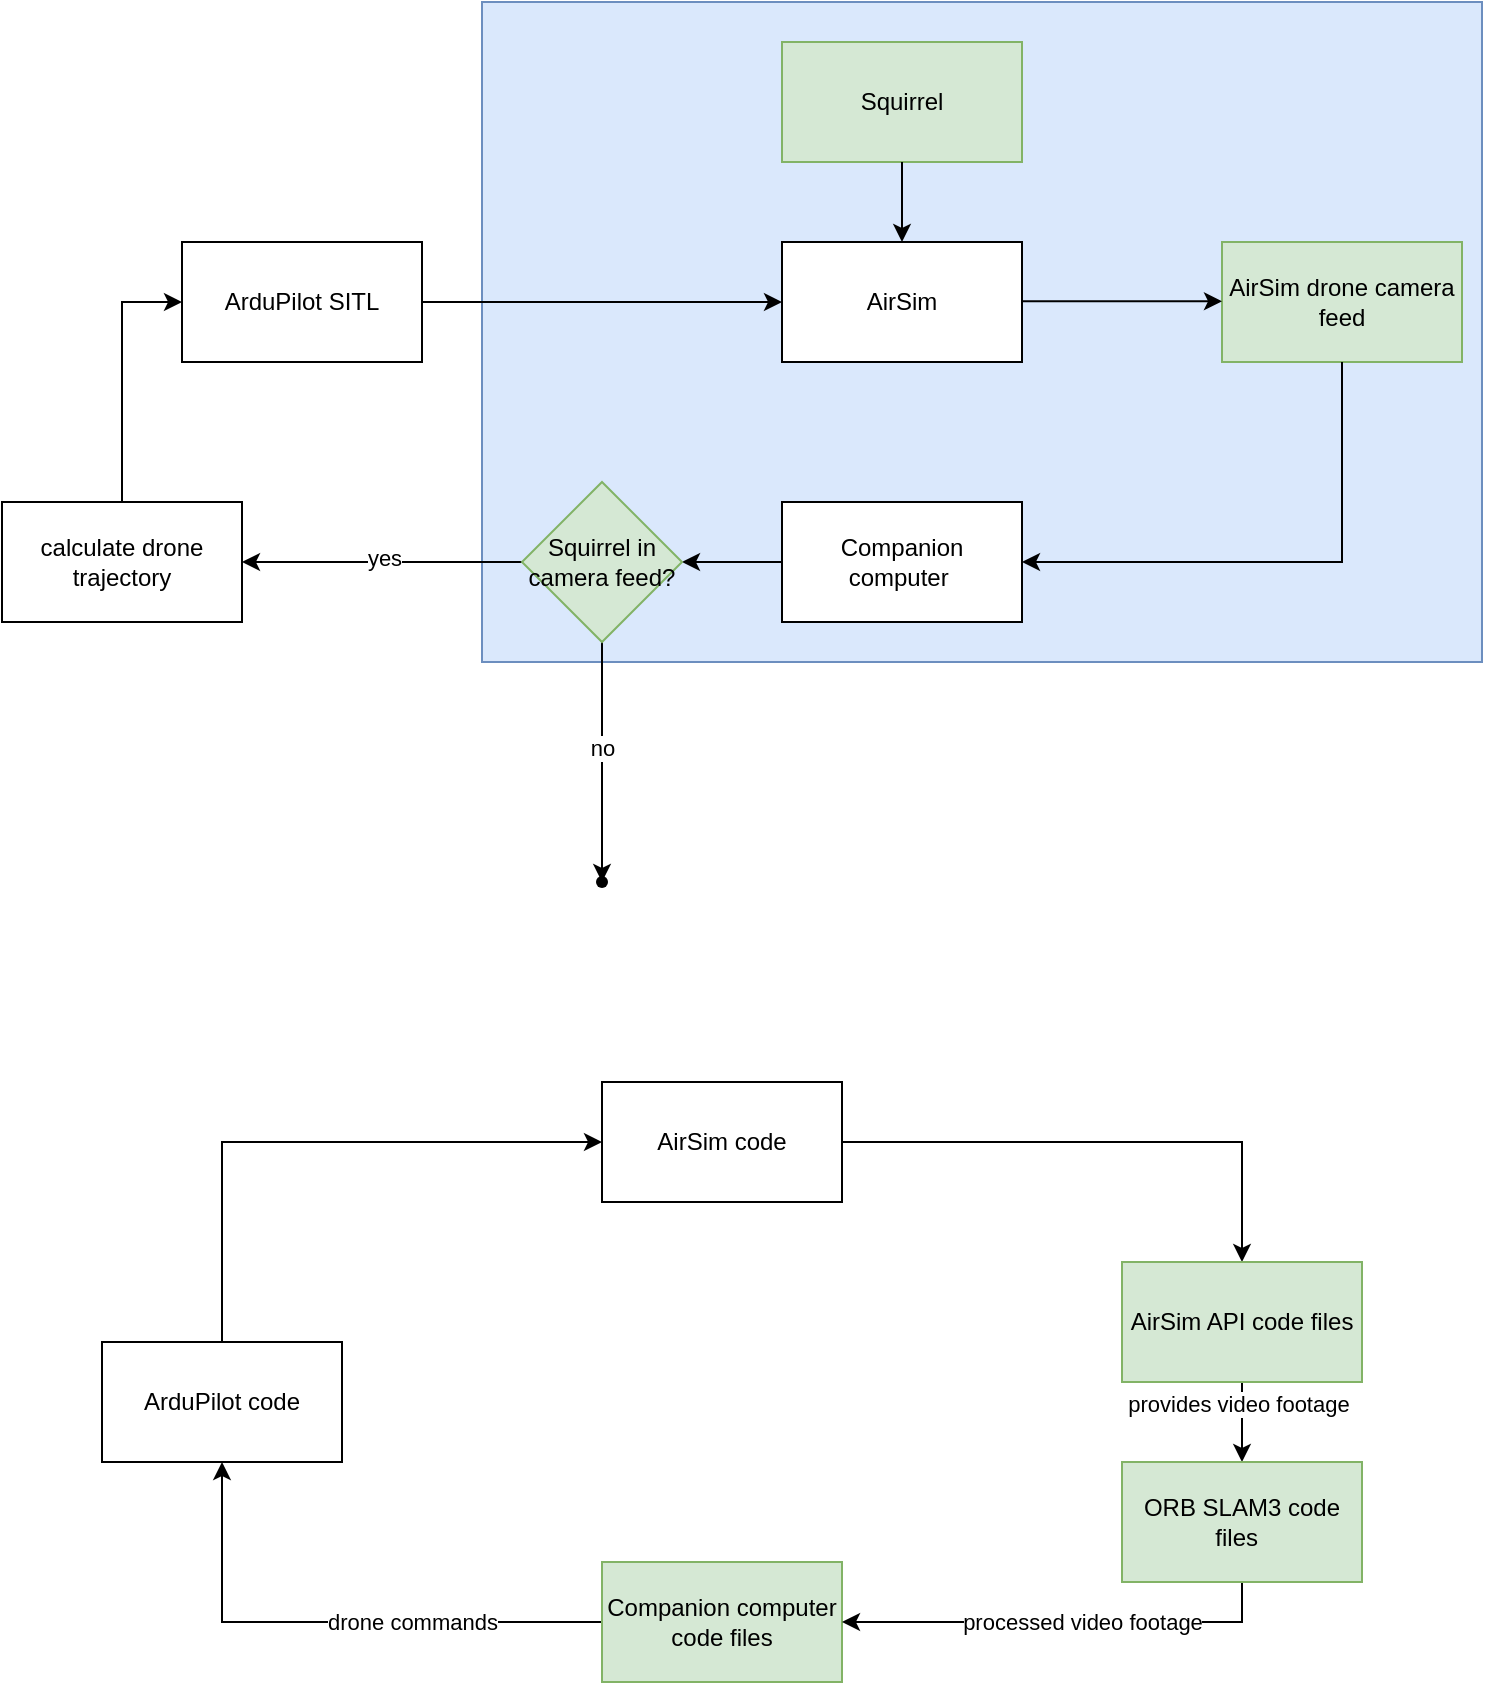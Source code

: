 <mxfile version="24.0.1" type="device">
  <diagram name="Page-1" id="RriMkTLGx7zh4Npf1KVZ">
    <mxGraphModel dx="2607" dy="2442" grid="1" gridSize="10" guides="1" tooltips="1" connect="1" arrows="1" fold="1" page="1" pageScale="1" pageWidth="850" pageHeight="1100" math="0" shadow="0">
      <root>
        <mxCell id="0" />
        <mxCell id="1" parent="0" />
        <mxCell id="JLN4UkKhMhHkQxCUHj_k-36" value="" style="rounded=0;whiteSpace=wrap;html=1;fillStyle=solid;fillColor=#dae8fc;strokeColor=#6c8ebf;" parent="1" vertex="1">
          <mxGeometry x="290" y="-1020" width="500" height="330" as="geometry" />
        </mxCell>
        <mxCell id="JLN4UkKhMhHkQxCUHj_k-1" value="ArduPilot SITL" style="rounded=0;whiteSpace=wrap;html=1;" parent="1" vertex="1">
          <mxGeometry x="140" y="-900" width="120" height="60" as="geometry" />
        </mxCell>
        <mxCell id="JLN4UkKhMhHkQxCUHj_k-2" value="AirSim" style="rounded=0;whiteSpace=wrap;html=1;" parent="1" vertex="1">
          <mxGeometry x="440" y="-900" width="120" height="60" as="geometry" />
        </mxCell>
        <mxCell id="JLN4UkKhMhHkQxCUHj_k-3" value="" style="endArrow=classic;html=1;rounded=0;exitX=1;exitY=0.5;exitDx=0;exitDy=0;entryX=0;entryY=0.5;entryDx=0;entryDy=0;" parent="1" source="JLN4UkKhMhHkQxCUHj_k-1" target="JLN4UkKhMhHkQxCUHj_k-2" edge="1">
          <mxGeometry width="50" height="50" relative="1" as="geometry">
            <mxPoint x="470" y="-710" as="sourcePoint" />
            <mxPoint x="520" y="-760" as="targetPoint" />
          </mxGeometry>
        </mxCell>
        <mxCell id="JLN4UkKhMhHkQxCUHj_k-4" value="AirSim drone camera feed" style="rounded=0;whiteSpace=wrap;html=1;fillColor=#d5e8d4;strokeColor=#82b366;" parent="1" vertex="1">
          <mxGeometry x="660" y="-900" width="120" height="60" as="geometry" />
        </mxCell>
        <mxCell id="JLN4UkKhMhHkQxCUHj_k-5" value="" style="endArrow=classic;html=1;rounded=0;exitX=1;exitY=0.5;exitDx=0;exitDy=0;entryX=0;entryY=0.5;entryDx=0;entryDy=0;" parent="1" edge="1">
          <mxGeometry width="50" height="50" relative="1" as="geometry">
            <mxPoint x="560" y="-870.34" as="sourcePoint" />
            <mxPoint x="660" y="-870.34" as="targetPoint" />
          </mxGeometry>
        </mxCell>
        <mxCell id="JLN4UkKhMhHkQxCUHj_k-22" value="" style="edgeStyle=orthogonalEdgeStyle;rounded=0;orthogonalLoop=1;jettySize=auto;html=1;" parent="1" source="JLN4UkKhMhHkQxCUHj_k-6" target="JLN4UkKhMhHkQxCUHj_k-20" edge="1">
          <mxGeometry relative="1" as="geometry" />
        </mxCell>
        <mxCell id="JLN4UkKhMhHkQxCUHj_k-6" value="Companion computer&amp;nbsp;" style="rounded=0;whiteSpace=wrap;html=1;" parent="1" vertex="1">
          <mxGeometry x="440" y="-770" width="120" height="60" as="geometry" />
        </mxCell>
        <mxCell id="JLN4UkKhMhHkQxCUHj_k-7" value="" style="endArrow=classic;html=1;rounded=0;entryX=1;entryY=0.5;entryDx=0;entryDy=0;exitX=0.5;exitY=1;exitDx=0;exitDy=0;" parent="1" source="JLN4UkKhMhHkQxCUHj_k-4" target="JLN4UkKhMhHkQxCUHj_k-6" edge="1">
          <mxGeometry width="50" height="50" relative="1" as="geometry">
            <mxPoint x="710" y="-740" as="sourcePoint" />
            <mxPoint x="520" y="-760" as="targetPoint" />
            <Array as="points">
              <mxPoint x="720" y="-740" />
            </Array>
          </mxGeometry>
        </mxCell>
        <mxCell id="JLN4UkKhMhHkQxCUHj_k-13" value="Squirrel" style="rounded=0;whiteSpace=wrap;html=1;fillColor=#d5e8d4;strokeColor=#82b366;" parent="1" vertex="1">
          <mxGeometry x="440" y="-1000" width="120" height="60" as="geometry" />
        </mxCell>
        <mxCell id="JLN4UkKhMhHkQxCUHj_k-15" value="" style="endArrow=classic;html=1;rounded=0;entryX=0.5;entryY=0;entryDx=0;entryDy=0;exitX=0.5;exitY=1;exitDx=0;exitDy=0;" parent="1" source="JLN4UkKhMhHkQxCUHj_k-13" target="JLN4UkKhMhHkQxCUHj_k-2" edge="1">
          <mxGeometry width="50" height="50" relative="1" as="geometry">
            <mxPoint x="720" y="-780" as="sourcePoint" />
            <mxPoint x="560" y="-720" as="targetPoint" />
            <Array as="points" />
          </mxGeometry>
        </mxCell>
        <mxCell id="JLN4UkKhMhHkQxCUHj_k-27" value="" style="edgeStyle=orthogonalEdgeStyle;rounded=0;orthogonalLoop=1;jettySize=auto;html=1;exitX=0;exitY=0.5;exitDx=0;exitDy=0;" parent="1" source="JLN4UkKhMhHkQxCUHj_k-20" target="JLN4UkKhMhHkQxCUHj_k-26" edge="1">
          <mxGeometry relative="1" as="geometry">
            <mxPoint x="230" y="-740" as="sourcePoint" />
          </mxGeometry>
        </mxCell>
        <mxCell id="JLN4UkKhMhHkQxCUHj_k-28" value="yes" style="edgeLabel;html=1;align=center;verticalAlign=middle;resizable=0;points=[];" parent="JLN4UkKhMhHkQxCUHj_k-27" vertex="1" connectable="0">
          <mxGeometry x="-0.014" y="-2" relative="1" as="geometry">
            <mxPoint as="offset" />
          </mxGeometry>
        </mxCell>
        <mxCell id="JLN4UkKhMhHkQxCUHj_k-30" value="" style="edgeStyle=orthogonalEdgeStyle;rounded=0;orthogonalLoop=1;jettySize=auto;html=1;" parent="1" source="JLN4UkKhMhHkQxCUHj_k-20" target="JLN4UkKhMhHkQxCUHj_k-29" edge="1">
          <mxGeometry relative="1" as="geometry" />
        </mxCell>
        <mxCell id="JLN4UkKhMhHkQxCUHj_k-31" value="no" style="edgeLabel;html=1;align=center;verticalAlign=middle;resizable=0;points=[];" parent="JLN4UkKhMhHkQxCUHj_k-30" vertex="1" connectable="0">
          <mxGeometry x="-0.114" relative="1" as="geometry">
            <mxPoint as="offset" />
          </mxGeometry>
        </mxCell>
        <mxCell id="JLN4UkKhMhHkQxCUHj_k-20" value="Squirrel in camera feed?" style="rhombus;whiteSpace=wrap;html=1;fillColor=#d5e8d4;strokeColor=#82b366;" parent="1" vertex="1">
          <mxGeometry x="310" y="-780" width="80" height="80" as="geometry" />
        </mxCell>
        <mxCell id="JLN4UkKhMhHkQxCUHj_k-35" style="edgeStyle=orthogonalEdgeStyle;rounded=0;orthogonalLoop=1;jettySize=auto;html=1;exitX=0.5;exitY=0;exitDx=0;exitDy=0;entryX=0;entryY=0.5;entryDx=0;entryDy=0;" parent="1" source="JLN4UkKhMhHkQxCUHj_k-26" target="JLN4UkKhMhHkQxCUHj_k-1" edge="1">
          <mxGeometry relative="1" as="geometry" />
        </mxCell>
        <mxCell id="JLN4UkKhMhHkQxCUHj_k-26" value="calculate drone trajectory" style="rounded=0;whiteSpace=wrap;html=1;" parent="1" vertex="1">
          <mxGeometry x="50" y="-770" width="120" height="60" as="geometry" />
        </mxCell>
        <mxCell id="JLN4UkKhMhHkQxCUHj_k-29" value="" style="shape=waypoint;sketch=0;size=6;pointerEvents=1;points=[];fillColor=default;resizable=0;rotatable=0;perimeter=centerPerimeter;snapToPoint=1;" parent="1" vertex="1">
          <mxGeometry x="340" y="-590" width="20" height="20" as="geometry" />
        </mxCell>
        <mxCell id="nNuWN-zQrvRSUFXM0vm0-6" style="edgeStyle=orthogonalEdgeStyle;rounded=0;orthogonalLoop=1;jettySize=auto;html=1;entryX=0;entryY=0.5;entryDx=0;entryDy=0;" parent="1" source="nNuWN-zQrvRSUFXM0vm0-1" target="nNuWN-zQrvRSUFXM0vm0-2" edge="1">
          <mxGeometry relative="1" as="geometry">
            <Array as="points">
              <mxPoint x="160" y="-450" />
            </Array>
          </mxGeometry>
        </mxCell>
        <mxCell id="nNuWN-zQrvRSUFXM0vm0-1" value="ArduPilot code" style="rounded=0;whiteSpace=wrap;html=1;" parent="1" vertex="1">
          <mxGeometry x="100" y="-350" width="120" height="60" as="geometry" />
        </mxCell>
        <mxCell id="nNuWN-zQrvRSUFXM0vm0-7" style="edgeStyle=orthogonalEdgeStyle;rounded=0;orthogonalLoop=1;jettySize=auto;html=1;" parent="1" source="nNuWN-zQrvRSUFXM0vm0-2" target="nNuWN-zQrvRSUFXM0vm0-4" edge="1">
          <mxGeometry relative="1" as="geometry" />
        </mxCell>
        <mxCell id="nNuWN-zQrvRSUFXM0vm0-2" value="AirSim code" style="rounded=0;whiteSpace=wrap;html=1;" parent="1" vertex="1">
          <mxGeometry x="350" y="-480" width="120" height="60" as="geometry" />
        </mxCell>
        <mxCell id="nNuWN-zQrvRSUFXM0vm0-10" style="edgeStyle=orthogonalEdgeStyle;rounded=0;orthogonalLoop=1;jettySize=auto;html=1;exitX=0;exitY=0.5;exitDx=0;exitDy=0;" parent="1" source="nNuWN-zQrvRSUFXM0vm0-3" target="nNuWN-zQrvRSUFXM0vm0-1" edge="1">
          <mxGeometry relative="1" as="geometry" />
        </mxCell>
        <mxCell id="nNuWN-zQrvRSUFXM0vm0-13" value="drone commands" style="edgeLabel;html=1;align=center;verticalAlign=middle;resizable=0;points=[];" parent="nNuWN-zQrvRSUFXM0vm0-10" vertex="1" connectable="0">
          <mxGeometry x="-0.296" y="5" relative="1" as="geometry">
            <mxPoint y="-5" as="offset" />
          </mxGeometry>
        </mxCell>
        <mxCell id="nNuWN-zQrvRSUFXM0vm0-3" value="Companion computer code files" style="rounded=0;whiteSpace=wrap;html=1;fillColor=#d5e8d4;strokeColor=#82b366;" parent="1" vertex="1">
          <mxGeometry x="350" y="-240" width="120" height="60" as="geometry" />
        </mxCell>
        <mxCell id="nNuWN-zQrvRSUFXM0vm0-8" style="edgeStyle=orthogonalEdgeStyle;rounded=0;orthogonalLoop=1;jettySize=auto;html=1;exitX=0.5;exitY=1;exitDx=0;exitDy=0;entryX=0.5;entryY=0;entryDx=0;entryDy=0;" parent="1" source="nNuWN-zQrvRSUFXM0vm0-4" target="nNuWN-zQrvRSUFXM0vm0-5" edge="1">
          <mxGeometry relative="1" as="geometry" />
        </mxCell>
        <mxCell id="nNuWN-zQrvRSUFXM0vm0-11" value="provides video footage" style="edgeLabel;html=1;align=center;verticalAlign=middle;resizable=0;points=[];" parent="nNuWN-zQrvRSUFXM0vm0-8" vertex="1" connectable="0">
          <mxGeometry x="-0.467" y="-2" relative="1" as="geometry">
            <mxPoint as="offset" />
          </mxGeometry>
        </mxCell>
        <mxCell id="nNuWN-zQrvRSUFXM0vm0-4" value="AirSim API code files" style="rounded=0;whiteSpace=wrap;html=1;fillColor=#d5e8d4;strokeColor=#82b366;" parent="1" vertex="1">
          <mxGeometry x="610" y="-390" width="120" height="60" as="geometry" />
        </mxCell>
        <mxCell id="nNuWN-zQrvRSUFXM0vm0-9" style="edgeStyle=orthogonalEdgeStyle;rounded=0;orthogonalLoop=1;jettySize=auto;html=1;exitX=0.5;exitY=1;exitDx=0;exitDy=0;" parent="1" source="nNuWN-zQrvRSUFXM0vm0-5" target="nNuWN-zQrvRSUFXM0vm0-3" edge="1">
          <mxGeometry relative="1" as="geometry" />
        </mxCell>
        <mxCell id="nNuWN-zQrvRSUFXM0vm0-12" value="processed video footage" style="edgeLabel;html=1;align=center;verticalAlign=middle;resizable=0;points=[];" parent="nNuWN-zQrvRSUFXM0vm0-9" vertex="1" connectable="0">
          <mxGeometry x="-0.391" y="3" relative="1" as="geometry">
            <mxPoint x="-33" y="-3" as="offset" />
          </mxGeometry>
        </mxCell>
        <mxCell id="nNuWN-zQrvRSUFXM0vm0-5" value="ORB SLAM3 code files&lt;span style=&quot;white-space: pre;&quot;&gt;&#x9;&lt;/span&gt;" style="rounded=0;whiteSpace=wrap;html=1;fillColor=#d5e8d4;strokeColor=#82b366;" parent="1" vertex="1">
          <mxGeometry x="610" y="-290" width="120" height="60" as="geometry" />
        </mxCell>
      </root>
    </mxGraphModel>
  </diagram>
</mxfile>
